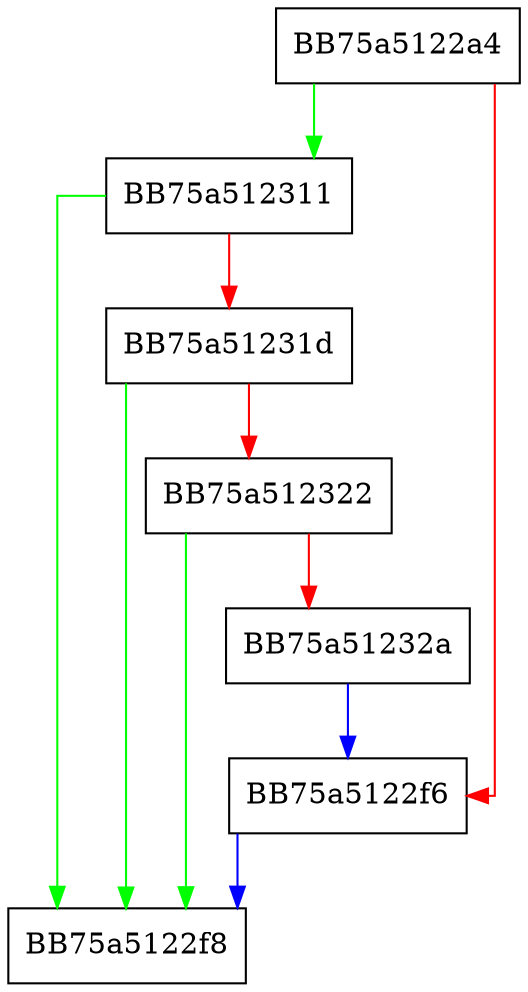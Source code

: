digraph TestForReadSharingError {
  node [shape="box"];
  graph [splines=ortho];
  BB75a5122a4 -> BB75a512311 [color="green"];
  BB75a5122a4 -> BB75a5122f6 [color="red"];
  BB75a5122f6 -> BB75a5122f8 [color="blue"];
  BB75a512311 -> BB75a5122f8 [color="green"];
  BB75a512311 -> BB75a51231d [color="red"];
  BB75a51231d -> BB75a5122f8 [color="green"];
  BB75a51231d -> BB75a512322 [color="red"];
  BB75a512322 -> BB75a5122f8 [color="green"];
  BB75a512322 -> BB75a51232a [color="red"];
  BB75a51232a -> BB75a5122f6 [color="blue"];
}